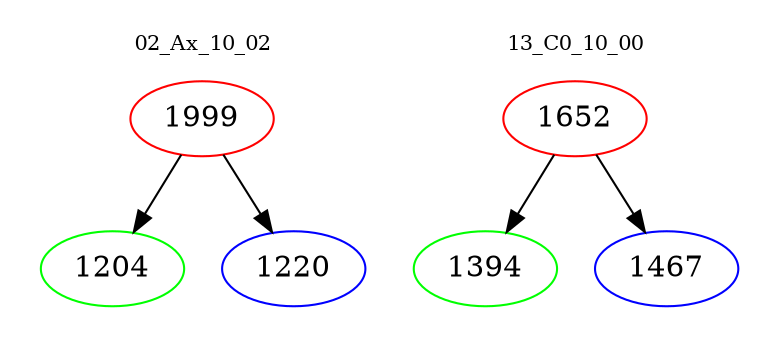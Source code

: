 digraph{
subgraph cluster_0 {
color = white
label = "02_Ax_10_02";
fontsize=10;
T0_1999 [label="1999", color="red"]
T0_1999 -> T0_1204 [color="black"]
T0_1204 [label="1204", color="green"]
T0_1999 -> T0_1220 [color="black"]
T0_1220 [label="1220", color="blue"]
}
subgraph cluster_1 {
color = white
label = "13_C0_10_00";
fontsize=10;
T1_1652 [label="1652", color="red"]
T1_1652 -> T1_1394 [color="black"]
T1_1394 [label="1394", color="green"]
T1_1652 -> T1_1467 [color="black"]
T1_1467 [label="1467", color="blue"]
}
}
